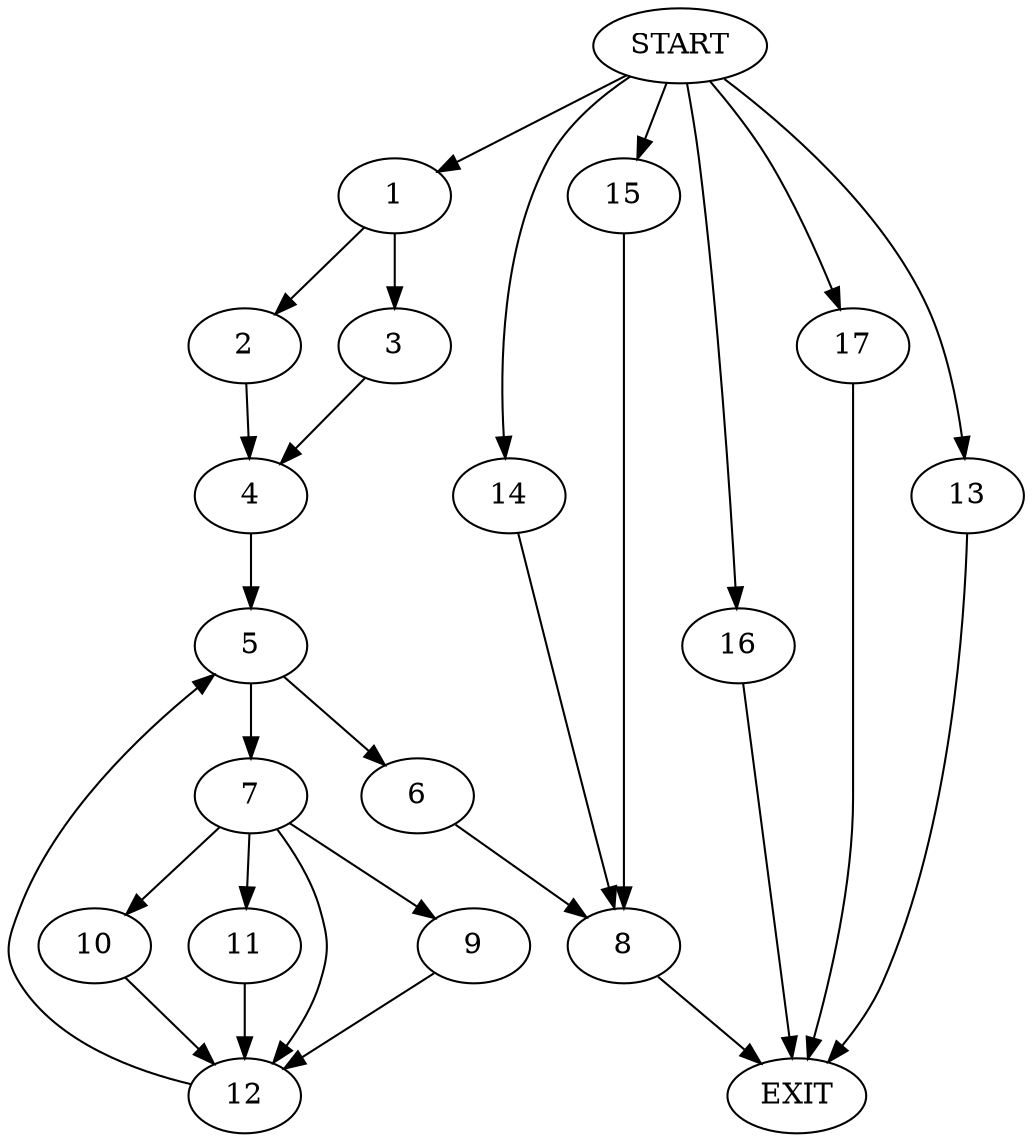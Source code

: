 digraph {
0 [label="START"]
18 [label="EXIT"]
0 -> 1
1 -> 2
1 -> 3
2 -> 4
3 -> 4
4 -> 5
5 -> 6
5 -> 7
6 -> 8
7 -> 9
7 -> 10
7 -> 11
7 -> 12
12 -> 5
10 -> 12
9 -> 12
11 -> 12
8 -> 18
0 -> 13
13 -> 18
0 -> 14
14 -> 8
0 -> 15
15 -> 8
0 -> 16
16 -> 18
0 -> 17
17 -> 18
}
